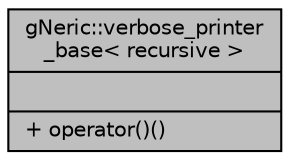digraph "gNeric::verbose_printer_base&lt; recursive &gt;"
{
 // INTERACTIVE_SVG=YES
  bgcolor="transparent";
  edge [fontname="Helvetica",fontsize="10",labelfontname="Helvetica",labelfontsize="10"];
  node [fontname="Helvetica",fontsize="10",shape=record];
  Node5 [label="{gNeric::verbose_printer\l_base\< recursive \>\n||+ operator()()\l}",height=0.2,width=0.4,color="black", fillcolor="grey75", style="filled", fontcolor="black"];
}
